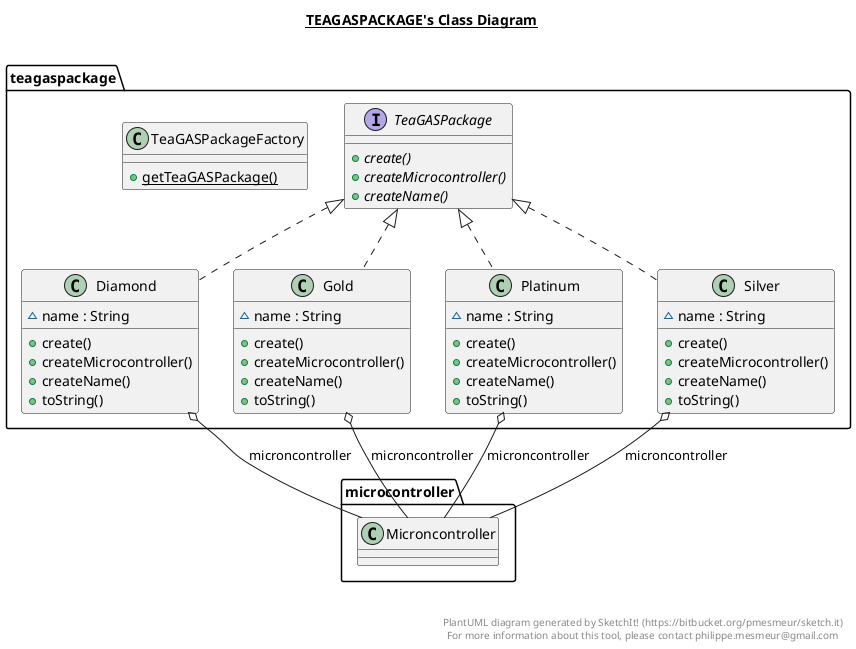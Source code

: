 @startuml

title __TEAGASPACKAGE's Class Diagram__\n

  namespace teagaspackage {
    class teagaspackage.Diamond {
        ~ name : String
        + create()
        + createMicrocontroller()
        + createName()
        + toString()
    }
  }
  

  namespace teagaspackage {
    class teagaspackage.Gold {
        ~ name : String
        + create()
        + createMicrocontroller()
        + createName()
        + toString()
    }
  }
  

  namespace teagaspackage {
    class teagaspackage.Platinum {
        ~ name : String
        + create()
        + createMicrocontroller()
        + createName()
        + toString()
    }
  }
  

  namespace teagaspackage {
    class teagaspackage.Silver {
        ~ name : String
        + create()
        + createMicrocontroller()
        + createName()
        + toString()
    }
  }
  

  namespace teagaspackage {
    interface teagaspackage.TeaGASPackage {
        {abstract} + create()
        {abstract} + createMicrocontroller()
        {abstract} + createName()
    }
  }
  

  namespace teagaspackage {
    class teagaspackage.TeaGASPackageFactory {
        {static} + getTeaGASPackage()
    }
  }
  

  teagaspackage.Diamond .up.|> teagaspackage.TeaGASPackage
  teagaspackage.Diamond o-- microcontroller.Microncontroller : microncontroller
  teagaspackage.Gold .up.|> teagaspackage.TeaGASPackage
  teagaspackage.Gold o-- microcontroller.Microncontroller : microncontroller
  teagaspackage.Platinum .up.|> teagaspackage.TeaGASPackage
  teagaspackage.Platinum o-- microcontroller.Microncontroller : microncontroller
  teagaspackage.Silver .up.|> teagaspackage.TeaGASPackage
  teagaspackage.Silver o-- microcontroller.Microncontroller : microncontroller


right footer


PlantUML diagram generated by SketchIt! (https://bitbucket.org/pmesmeur/sketch.it)
For more information about this tool, please contact philippe.mesmeur@gmail.com
endfooter

@enduml
